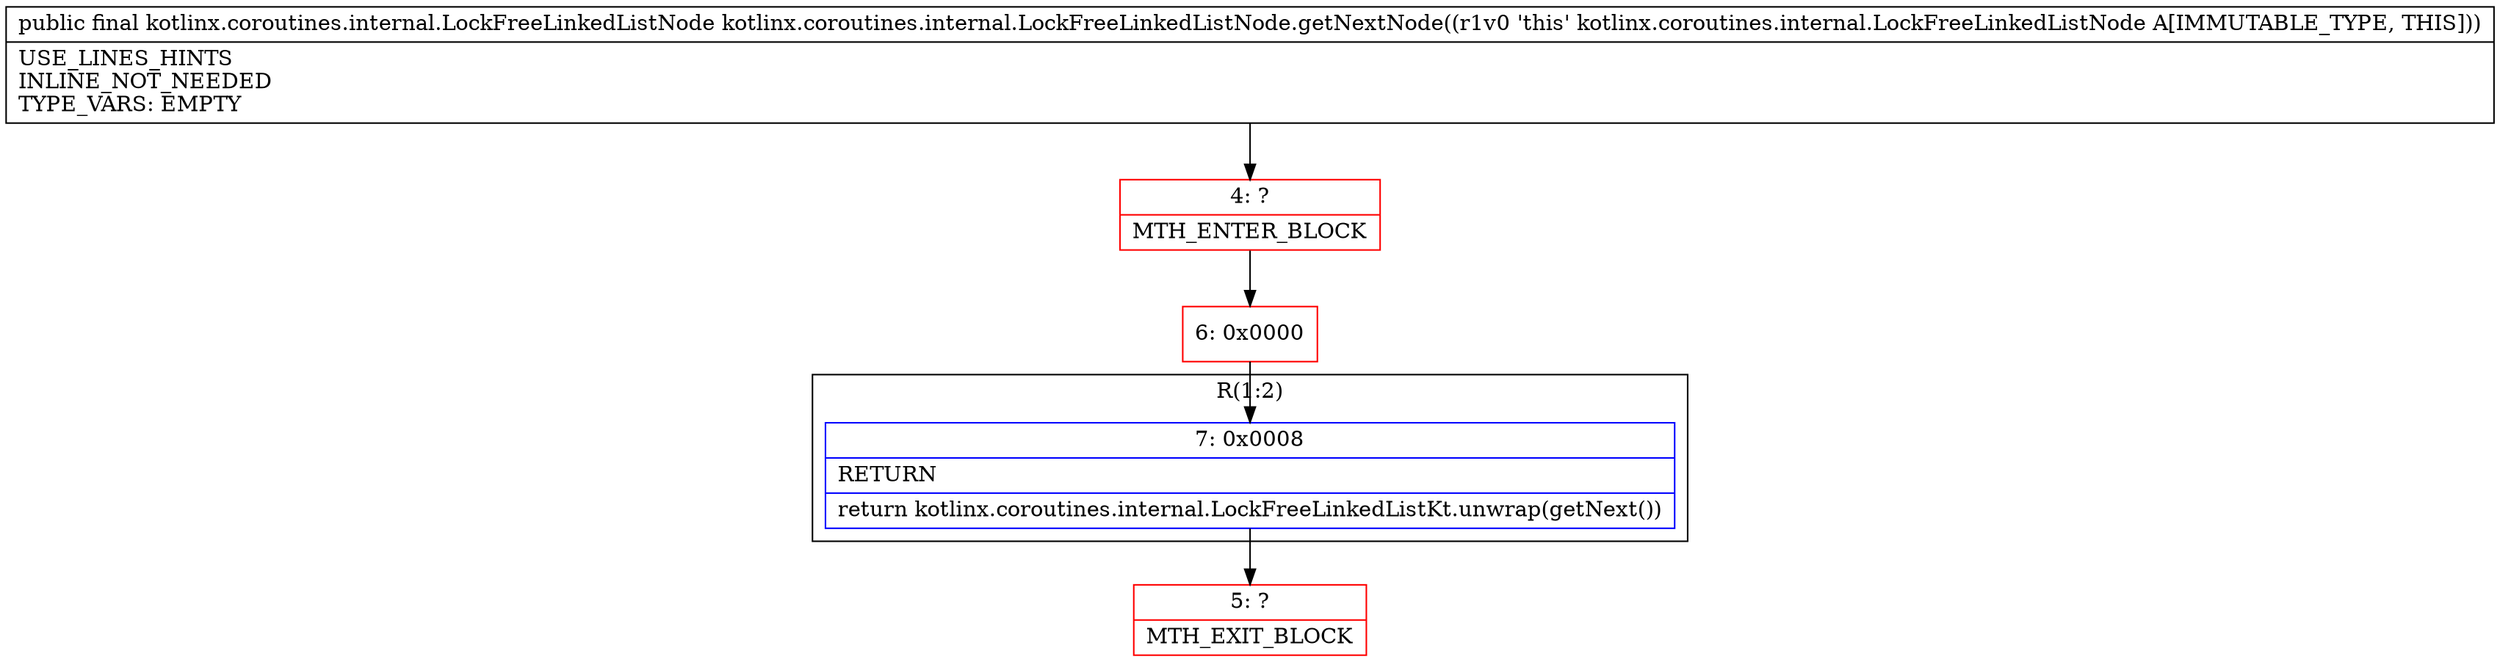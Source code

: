 digraph "CFG forkotlinx.coroutines.internal.LockFreeLinkedListNode.getNextNode()Lkotlinx\/coroutines\/internal\/LockFreeLinkedListNode;" {
subgraph cluster_Region_1468842940 {
label = "R(1:2)";
node [shape=record,color=blue];
Node_7 [shape=record,label="{7\:\ 0x0008|RETURN\l|return kotlinx.coroutines.internal.LockFreeLinkedListKt.unwrap(getNext())\l}"];
}
Node_4 [shape=record,color=red,label="{4\:\ ?|MTH_ENTER_BLOCK\l}"];
Node_6 [shape=record,color=red,label="{6\:\ 0x0000}"];
Node_5 [shape=record,color=red,label="{5\:\ ?|MTH_EXIT_BLOCK\l}"];
MethodNode[shape=record,label="{public final kotlinx.coroutines.internal.LockFreeLinkedListNode kotlinx.coroutines.internal.LockFreeLinkedListNode.getNextNode((r1v0 'this' kotlinx.coroutines.internal.LockFreeLinkedListNode A[IMMUTABLE_TYPE, THIS]))  | USE_LINES_HINTS\lINLINE_NOT_NEEDED\lTYPE_VARS: EMPTY\l}"];
MethodNode -> Node_4;Node_7 -> Node_5;
Node_4 -> Node_6;
Node_6 -> Node_7;
}

